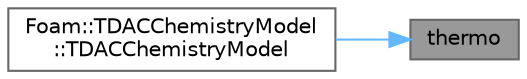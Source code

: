 digraph "thermo"
{
 // LATEX_PDF_SIZE
  bgcolor="transparent";
  edge [fontname=Helvetica,fontsize=10,labelfontname=Helvetica,labelfontsize=10];
  node [fontname=Helvetica,fontsize=10,shape=box,height=0.2,width=0.4];
  rankdir="RL";
  Node1 [id="Node000001",label="thermo",height=0.2,width=0.4,color="gray40", fillcolor="grey60", style="filled", fontcolor="black",tooltip=" "];
  Node1 -> Node2 [id="edge1_Node000001_Node000002",dir="back",color="steelblue1",style="solid",tooltip=" "];
  Node2 [id="Node000002",label="Foam::TDACChemistryModel\l::TDACChemistryModel",height=0.2,width=0.4,color="grey40", fillcolor="white", style="filled",URL="$classFoam_1_1TDACChemistryModel.html#a984f481d44faf71c0b39052325ad5585",tooltip=" "];
}
